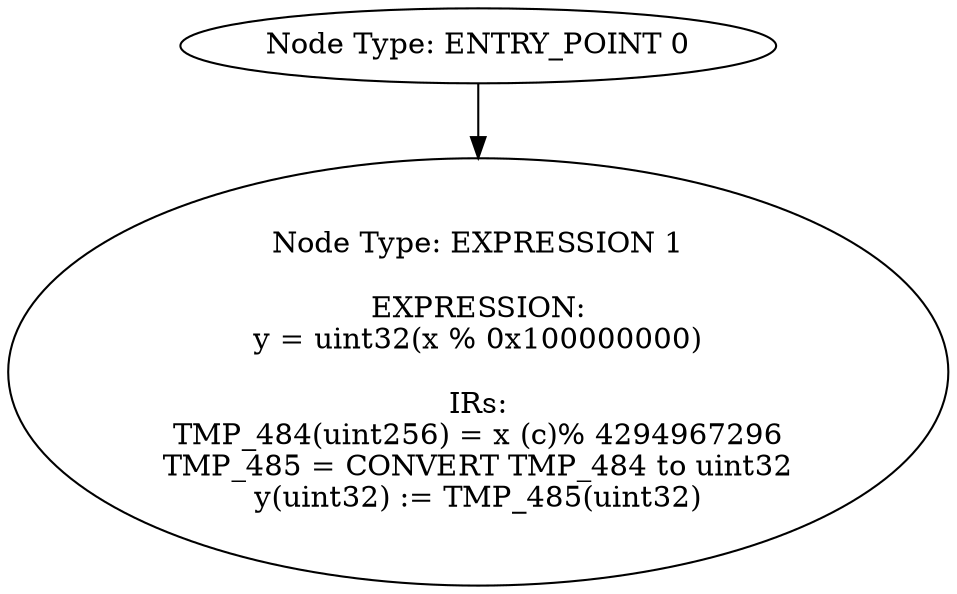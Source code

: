digraph{
0[label="Node Type: ENTRY_POINT 0
"];
0->1;
1[label="Node Type: EXPRESSION 1

EXPRESSION:
y = uint32(x % 0x100000000)

IRs:
TMP_484(uint256) = x (c)% 4294967296
TMP_485 = CONVERT TMP_484 to uint32
y(uint32) := TMP_485(uint32)"];
}
